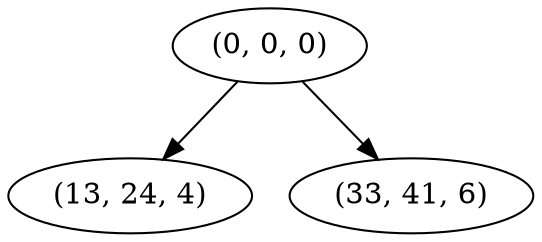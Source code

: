 digraph tree {
    "(0, 0, 0)";
    "(13, 24, 4)";
    "(33, 41, 6)";
    "(0, 0, 0)" -> "(13, 24, 4)";
    "(0, 0, 0)" -> "(33, 41, 6)";
}
